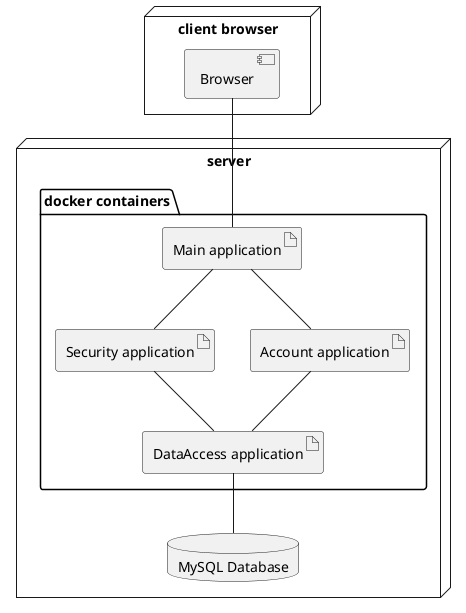 @startuml



node "server"{
database "MySQL Database" as db

    package "docker containers"{
        artifact "Main application" as ma
        artifact "Security application" as sa
        artifact "Account application" as aa
        artifact "DataAccess application" as da
        ma -- sa
        ma -- aa
        sa -- da
        aa -- da
    }
    da -- db
}

node "client browser"{
    [Browser]
}

[Browser] -- ma
@enduml